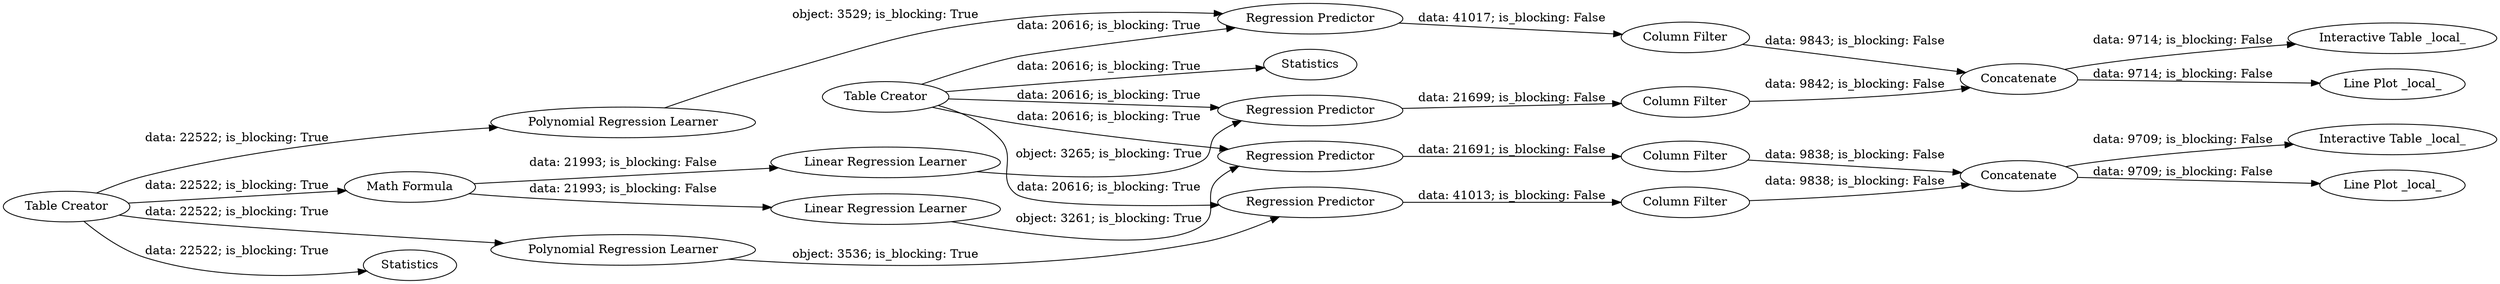 digraph {
	"7289373352077289962_25" [label="Table Creator"]
	"7289373352077289962_7" [label="Linear Regression Learner"]
	"7289373352077289962_51" [label="Column Filter"]
	"7289373352077289962_58" [label="Interactive Table _local_"]
	"7289373352077289962_32" [label="Regression Predictor"]
	"7289373352077289962_1" [label="Table Creator"]
	"7289373352077289962_41" [label="Polynomial Regression Learner"]
	"7289373352077289962_55" [label="Interactive Table _local_"]
	"7289373352077289962_52" [label=Concatenate]
	"7289373352077289962_42" [label=Statistics]
	"7289373352077289962_28" [label="Polynomial Regression Learner"]
	"7289373352077289962_35" [label="Math Formula"]
	"7289373352077289962_14" [label=Statistics]
	"7289373352077289962_38" [label="Regression Predictor"]
	"7289373352077289962_49" [label="Column Filter"]
	"7289373352077289962_47" [label=Concatenate]
	"7289373352077289962_57" [label="Line Plot _local_"]
	"7289373352077289962_31" [label="Linear Regression Learner"]
	"7289373352077289962_48" [label="Column Filter"]
	"7289373352077289962_9" [label="Regression Predictor"]
	"7289373352077289962_56" [label="Line Plot _local_"]
	"7289373352077289962_50" [label="Column Filter"]
	"7289373352077289962_29" [label="Regression Predictor"]
	"7289373352077289962_52" -> "7289373352077289962_57" [label="data: 9714; is_blocking: False"]
	"7289373352077289962_35" -> "7289373352077289962_31" [label="data: 21993; is_blocking: False"]
	"7289373352077289962_32" -> "7289373352077289962_50" [label="data: 21699; is_blocking: False"]
	"7289373352077289962_1" -> "7289373352077289962_14" [label="data: 20616; is_blocking: True"]
	"7289373352077289962_25" -> "7289373352077289962_28" [label="data: 22522; is_blocking: True"]
	"7289373352077289962_49" -> "7289373352077289962_47" [label="data: 9838; is_blocking: False"]
	"7289373352077289962_51" -> "7289373352077289962_52" [label="data: 9843; is_blocking: False"]
	"7289373352077289962_50" -> "7289373352077289962_52" [label="data: 9842; is_blocking: False"]
	"7289373352077289962_35" -> "7289373352077289962_7" [label="data: 21993; is_blocking: False"]
	"7289373352077289962_9" -> "7289373352077289962_48" [label="data: 21691; is_blocking: False"]
	"7289373352077289962_41" -> "7289373352077289962_38" [label="object: 3529; is_blocking: True"]
	"7289373352077289962_1" -> "7289373352077289962_32" [label="data: 20616; is_blocking: True"]
	"7289373352077289962_25" -> "7289373352077289962_35" [label="data: 22522; is_blocking: True"]
	"7289373352077289962_47" -> "7289373352077289962_56" [label="data: 9709; is_blocking: False"]
	"7289373352077289962_7" -> "7289373352077289962_9" [label="object: 3261; is_blocking: True"]
	"7289373352077289962_47" -> "7289373352077289962_58" [label="data: 9709; is_blocking: False"]
	"7289373352077289962_25" -> "7289373352077289962_41" [label="data: 22522; is_blocking: True"]
	"7289373352077289962_25" -> "7289373352077289962_42" [label="data: 22522; is_blocking: True"]
	"7289373352077289962_31" -> "7289373352077289962_32" [label="object: 3265; is_blocking: True"]
	"7289373352077289962_38" -> "7289373352077289962_51" [label="data: 41017; is_blocking: False"]
	"7289373352077289962_29" -> "7289373352077289962_49" [label="data: 41013; is_blocking: False"]
	"7289373352077289962_1" -> "7289373352077289962_29" [label="data: 20616; is_blocking: True"]
	"7289373352077289962_28" -> "7289373352077289962_29" [label="object: 3536; is_blocking: True"]
	"7289373352077289962_1" -> "7289373352077289962_38" [label="data: 20616; is_blocking: True"]
	"7289373352077289962_48" -> "7289373352077289962_47" [label="data: 9838; is_blocking: False"]
	"7289373352077289962_1" -> "7289373352077289962_9" [label="data: 20616; is_blocking: True"]
	"7289373352077289962_52" -> "7289373352077289962_55" [label="data: 9714; is_blocking: False"]
	rankdir=LR
}
